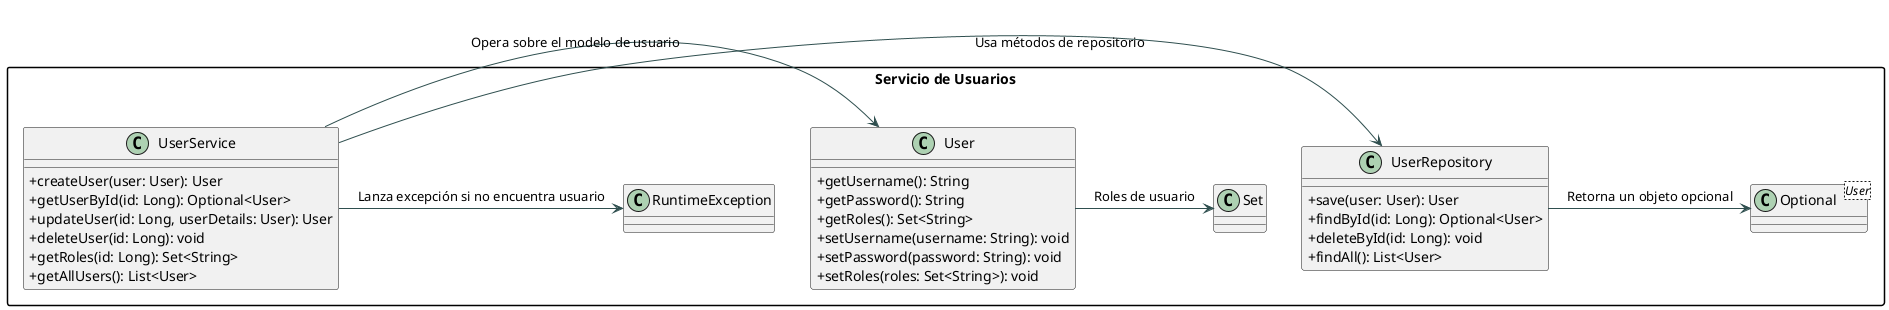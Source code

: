 @startuml
skinparam packageStyle rectangle
skinparam classAttributeIconSize 0
skinparam usecase {
  BackgroundColor LightBlue
  BorderColor DarkSlateGray
  ArrowColor DarkSlateGray
  ActorBorderColor black
}

package "Servicio de Usuarios" {

  class UserService {
    + createUser(user: User): User
    + getUserById(id: Long): Optional<User>
    + updateUser(id: Long, userDetails: User): User
    + deleteUser(id: Long): void
    + getRoles(id: Long): Set<String>
    + getAllUsers(): List<User>
  }

  class UserRepository {
    + save(user: User): User
    + findById(id: Long): Optional<User>
    + deleteById(id: Long): void
    + findAll(): List<User>
  }

  class User {
    + getUsername(): String
    + getPassword(): String
    + getRoles(): Set<String>
    + setUsername(username: String): void
    + setPassword(password: String): void
    + setRoles(roles: Set<String>): void
  }

  class Optional<User> {
  }

  class RuntimeException {
  }

  UserService -> UserRepository : "Usa métodos de repositorio"
  UserService -> User : "Opera sobre el modelo de usuario"
  UserRepository -> Optional : "Retorna un objeto opcional"
  User -> Set : "Roles de usuario"
  UserService -> RuntimeException : "Lanza excepción si no encuentra usuario"
}

@enduml
